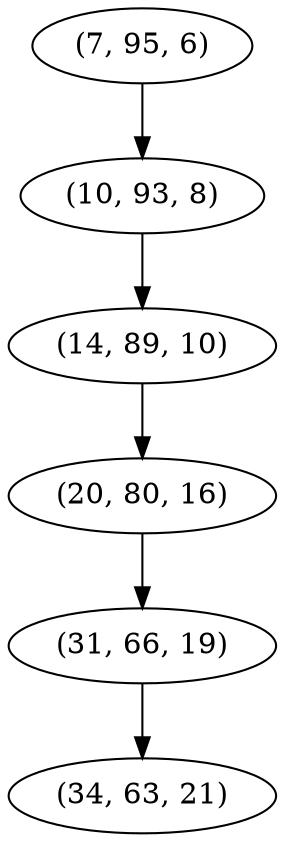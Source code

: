 digraph tree {
    "(7, 95, 6)";
    "(10, 93, 8)";
    "(14, 89, 10)";
    "(20, 80, 16)";
    "(31, 66, 19)";
    "(34, 63, 21)";
    "(7, 95, 6)" -> "(10, 93, 8)";
    "(10, 93, 8)" -> "(14, 89, 10)";
    "(14, 89, 10)" -> "(20, 80, 16)";
    "(20, 80, 16)" -> "(31, 66, 19)";
    "(31, 66, 19)" -> "(34, 63, 21)";
}
